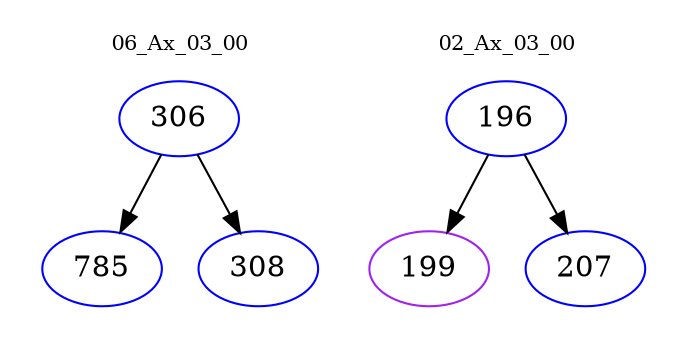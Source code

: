 digraph{
subgraph cluster_0 {
color = white
label = "06_Ax_03_00";
fontsize=10;
T0_306 [label="306", color="blue"]
T0_306 -> T0_785 [color="black"]
T0_785 [label="785", color="blue"]
T0_306 -> T0_308 [color="black"]
T0_308 [label="308", color="blue"]
}
subgraph cluster_1 {
color = white
label = "02_Ax_03_00";
fontsize=10;
T1_196 [label="196", color="blue"]
T1_196 -> T1_199 [color="black"]
T1_199 [label="199", color="purple"]
T1_196 -> T1_207 [color="black"]
T1_207 [label="207", color="blue"]
}
}
